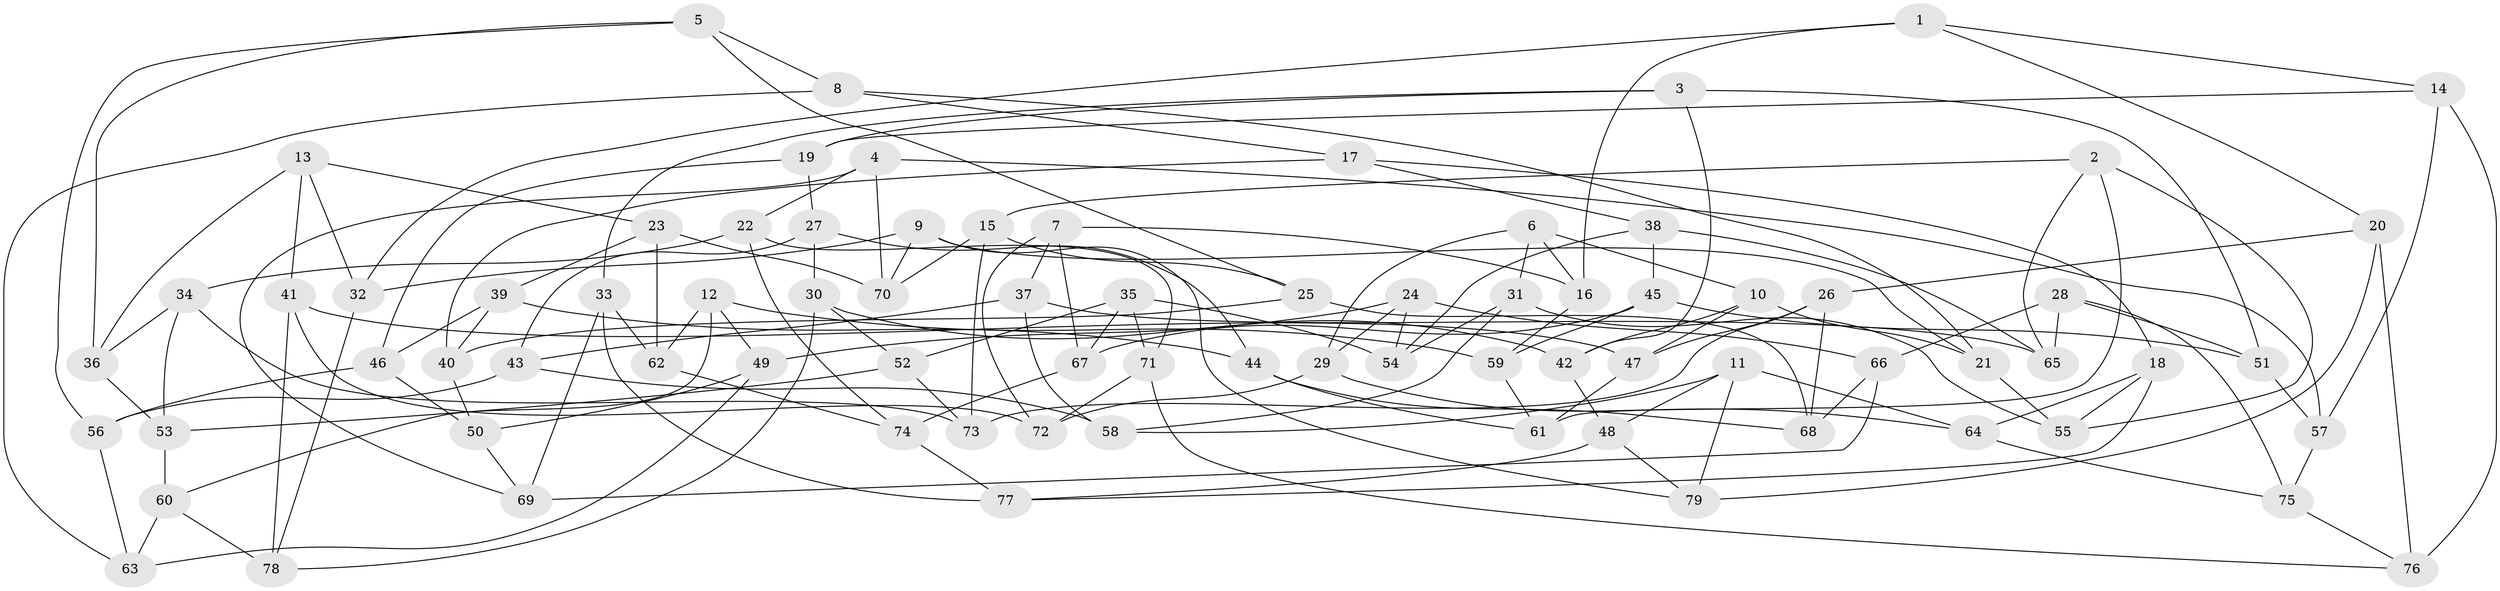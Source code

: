 // Generated by graph-tools (version 1.1) at 2025/50/03/09/25 03:50:52]
// undirected, 79 vertices, 158 edges
graph export_dot {
graph [start="1"]
  node [color=gray90,style=filled];
  1;
  2;
  3;
  4;
  5;
  6;
  7;
  8;
  9;
  10;
  11;
  12;
  13;
  14;
  15;
  16;
  17;
  18;
  19;
  20;
  21;
  22;
  23;
  24;
  25;
  26;
  27;
  28;
  29;
  30;
  31;
  32;
  33;
  34;
  35;
  36;
  37;
  38;
  39;
  40;
  41;
  42;
  43;
  44;
  45;
  46;
  47;
  48;
  49;
  50;
  51;
  52;
  53;
  54;
  55;
  56;
  57;
  58;
  59;
  60;
  61;
  62;
  63;
  64;
  65;
  66;
  67;
  68;
  69;
  70;
  71;
  72;
  73;
  74;
  75;
  76;
  77;
  78;
  79;
  1 -- 14;
  1 -- 20;
  1 -- 16;
  1 -- 32;
  2 -- 55;
  2 -- 61;
  2 -- 65;
  2 -- 15;
  3 -- 42;
  3 -- 51;
  3 -- 33;
  3 -- 19;
  4 -- 70;
  4 -- 69;
  4 -- 57;
  4 -- 22;
  5 -- 25;
  5 -- 8;
  5 -- 56;
  5 -- 36;
  6 -- 31;
  6 -- 29;
  6 -- 10;
  6 -- 16;
  7 -- 37;
  7 -- 72;
  7 -- 16;
  7 -- 67;
  8 -- 21;
  8 -- 17;
  8 -- 63;
  9 -- 70;
  9 -- 32;
  9 -- 79;
  9 -- 21;
  10 -- 21;
  10 -- 47;
  10 -- 42;
  11 -- 79;
  11 -- 48;
  11 -- 64;
  11 -- 58;
  12 -- 62;
  12 -- 59;
  12 -- 49;
  12 -- 60;
  13 -- 32;
  13 -- 23;
  13 -- 36;
  13 -- 41;
  14 -- 76;
  14 -- 57;
  14 -- 19;
  15 -- 70;
  15 -- 73;
  15 -- 25;
  16 -- 59;
  17 -- 40;
  17 -- 38;
  17 -- 18;
  18 -- 64;
  18 -- 77;
  18 -- 55;
  19 -- 27;
  19 -- 46;
  20 -- 79;
  20 -- 76;
  20 -- 26;
  21 -- 55;
  22 -- 34;
  22 -- 74;
  22 -- 71;
  23 -- 39;
  23 -- 62;
  23 -- 70;
  24 -- 49;
  24 -- 54;
  24 -- 29;
  24 -- 66;
  25 -- 68;
  25 -- 40;
  26 -- 73;
  26 -- 68;
  26 -- 47;
  27 -- 44;
  27 -- 30;
  27 -- 43;
  28 -- 51;
  28 -- 66;
  28 -- 75;
  28 -- 65;
  29 -- 72;
  29 -- 64;
  30 -- 42;
  30 -- 52;
  30 -- 78;
  31 -- 54;
  31 -- 55;
  31 -- 58;
  32 -- 78;
  33 -- 62;
  33 -- 77;
  33 -- 69;
  34 -- 36;
  34 -- 53;
  34 -- 73;
  35 -- 54;
  35 -- 67;
  35 -- 52;
  35 -- 71;
  36 -- 53;
  37 -- 65;
  37 -- 43;
  37 -- 58;
  38 -- 65;
  38 -- 54;
  38 -- 45;
  39 -- 44;
  39 -- 46;
  39 -- 40;
  40 -- 50;
  41 -- 72;
  41 -- 47;
  41 -- 78;
  42 -- 48;
  43 -- 58;
  43 -- 56;
  44 -- 61;
  44 -- 68;
  45 -- 59;
  45 -- 51;
  45 -- 67;
  46 -- 50;
  46 -- 56;
  47 -- 61;
  48 -- 77;
  48 -- 79;
  49 -- 63;
  49 -- 50;
  50 -- 69;
  51 -- 57;
  52 -- 73;
  52 -- 53;
  53 -- 60;
  56 -- 63;
  57 -- 75;
  59 -- 61;
  60 -- 63;
  60 -- 78;
  62 -- 74;
  64 -- 75;
  66 -- 69;
  66 -- 68;
  67 -- 74;
  71 -- 76;
  71 -- 72;
  74 -- 77;
  75 -- 76;
}
